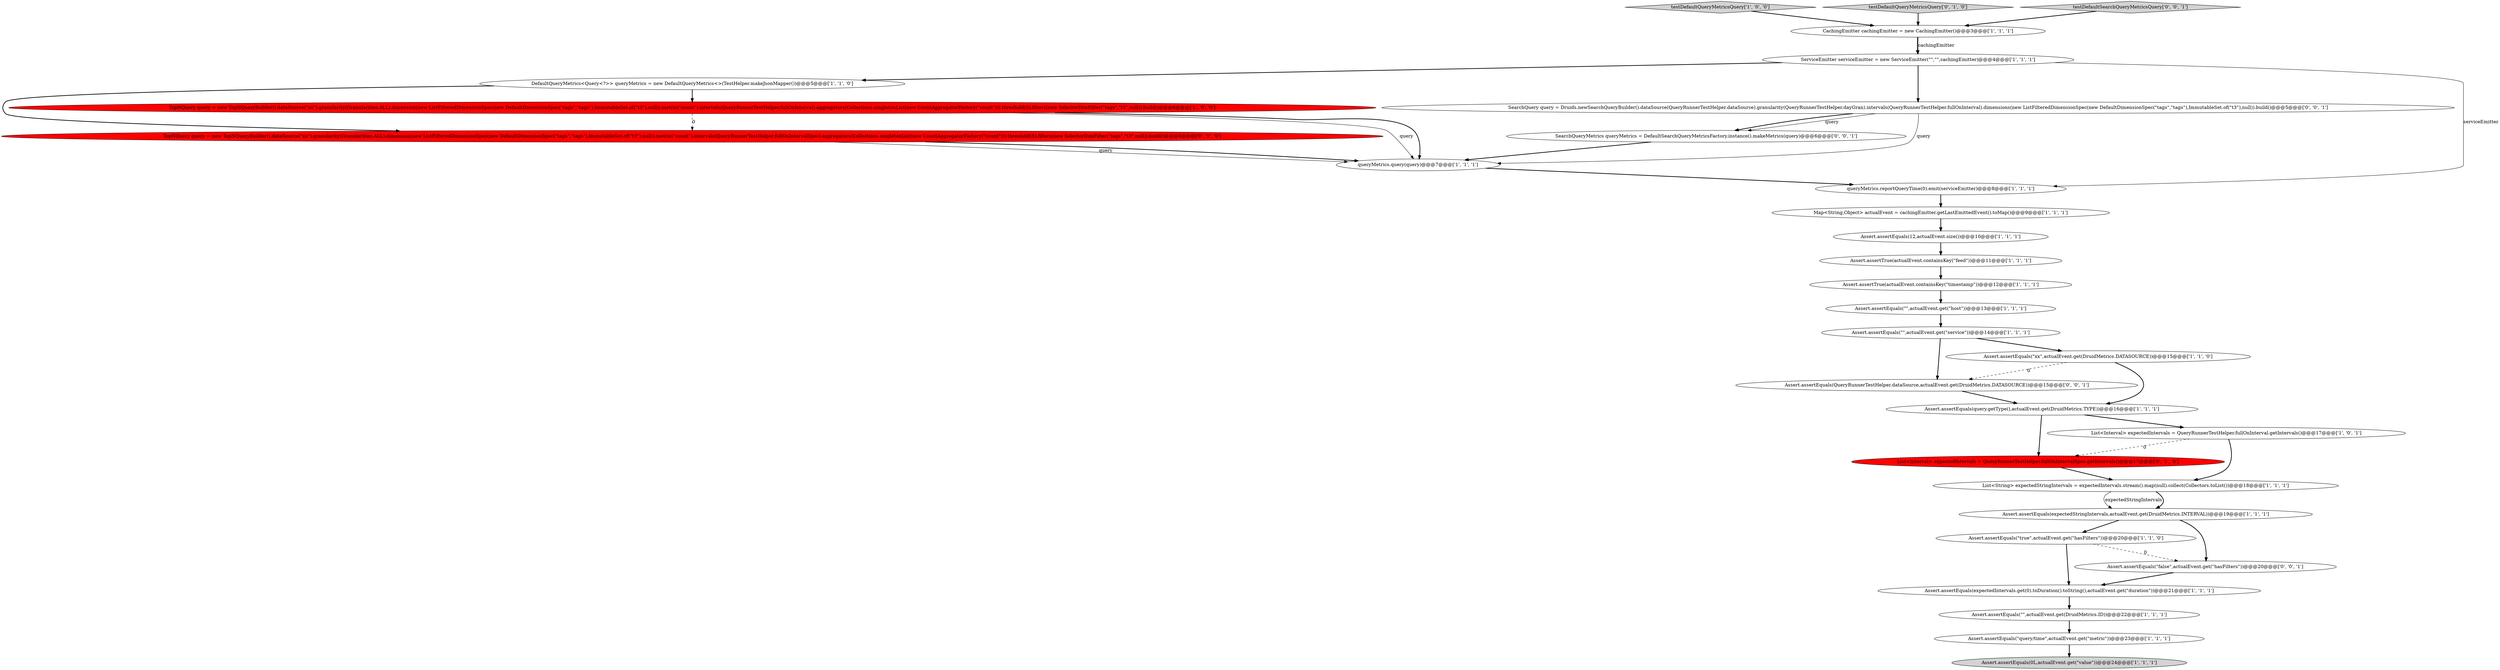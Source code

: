 digraph {
30 [style = filled, label = "Assert.assertEquals(QueryRunnerTestHelper.dataSource,actualEvent.get(DruidMetrics.DATASOURCE))@@@15@@@['0', '0', '1']", fillcolor = white, shape = ellipse image = "AAA0AAABBB3BBB"];
12 [style = filled, label = "Assert.assertEquals(\"xx\",actualEvent.get(DruidMetrics.DATASOURCE))@@@15@@@['1', '1', '0']", fillcolor = white, shape = ellipse image = "AAA0AAABBB1BBB"];
8 [style = filled, label = "CachingEmitter cachingEmitter = new CachingEmitter()@@@3@@@['1', '1', '1']", fillcolor = white, shape = ellipse image = "AAA0AAABBB1BBB"];
26 [style = filled, label = "SearchQueryMetrics queryMetrics = DefaultSearchQueryMetricsFactory.instance().makeMetrics(query)@@@6@@@['0', '0', '1']", fillcolor = white, shape = ellipse image = "AAA0AAABBB3BBB"];
3 [style = filled, label = "Assert.assertEquals(query.getType(),actualEvent.get(DruidMetrics.TYPE))@@@16@@@['1', '1', '1']", fillcolor = white, shape = ellipse image = "AAA0AAABBB1BBB"];
10 [style = filled, label = "DefaultQueryMetrics<Query<?>> queryMetrics = new DefaultQueryMetrics<>(TestHelper.makeJsonMapper())@@@5@@@['1', '1', '0']", fillcolor = white, shape = ellipse image = "AAA0AAABBB1BBB"];
15 [style = filled, label = "testDefaultQueryMetricsQuery['1', '0', '0']", fillcolor = lightgray, shape = diamond image = "AAA0AAABBB1BBB"];
28 [style = filled, label = "SearchQuery query = Druids.newSearchQueryBuilder().dataSource(QueryRunnerTestHelper.dataSource).granularity(QueryRunnerTestHelper.dayGran).intervals(QueryRunnerTestHelper.fullOnInterval).dimensions(new ListFilteredDimensionSpec(new DefaultDimensionSpec(\"tags\",\"tags\"),ImmutableSet.of(\"t3\"),null)).build()@@@5@@@['0', '0', '1']", fillcolor = white, shape = ellipse image = "AAA0AAABBB3BBB"];
14 [style = filled, label = "Assert.assertEquals(\"true\",actualEvent.get(\"hasFilters\"))@@@20@@@['1', '1', '0']", fillcolor = white, shape = ellipse image = "AAA0AAABBB1BBB"];
25 [style = filled, label = "testDefaultQueryMetricsQuery['0', '1', '0']", fillcolor = lightgray, shape = diamond image = "AAA0AAABBB2BBB"];
20 [style = filled, label = "Assert.assertTrue(actualEvent.containsKey(\"timestamp\"))@@@12@@@['1', '1', '1']", fillcolor = white, shape = ellipse image = "AAA0AAABBB1BBB"];
9 [style = filled, label = "Assert.assertEquals(expectedStringIntervals,actualEvent.get(DruidMetrics.INTERVAL))@@@19@@@['1', '1', '1']", fillcolor = white, shape = ellipse image = "AAA0AAABBB1BBB"];
29 [style = filled, label = "testDefaultSearchQueryMetricsQuery['0', '0', '1']", fillcolor = lightgray, shape = diamond image = "AAA0AAABBB3BBB"];
22 [style = filled, label = "ServiceEmitter serviceEmitter = new ServiceEmitter(\"\",\"\",cachingEmitter)@@@4@@@['1', '1', '1']", fillcolor = white, shape = ellipse image = "AAA0AAABBB1BBB"];
7 [style = filled, label = "Map<String,Object> actualEvent = cachingEmitter.getLastEmittedEvent().toMap()@@@9@@@['1', '1', '1']", fillcolor = white, shape = ellipse image = "AAA0AAABBB1BBB"];
23 [style = filled, label = "List<Interval> expectedIntervals = QueryRunnerTestHelper.fullOnIntervalSpec.getIntervals()@@@17@@@['0', '1', '0']", fillcolor = red, shape = ellipse image = "AAA1AAABBB2BBB"];
16 [style = filled, label = "Assert.assertEquals(\"\",actualEvent.get(\"host\"))@@@13@@@['1', '1', '1']", fillcolor = white, shape = ellipse image = "AAA0AAABBB1BBB"];
6 [style = filled, label = "Assert.assertEquals(expectedIntervals.get(0).toDuration().toString(),actualEvent.get(\"duration\"))@@@21@@@['1', '1', '1']", fillcolor = white, shape = ellipse image = "AAA0AAABBB1BBB"];
11 [style = filled, label = "queryMetrics.reportQueryTime(0).emit(serviceEmitter)@@@8@@@['1', '1', '1']", fillcolor = white, shape = ellipse image = "AAA0AAABBB1BBB"];
27 [style = filled, label = "Assert.assertEquals(\"false\",actualEvent.get(\"hasFilters\"))@@@20@@@['0', '0', '1']", fillcolor = white, shape = ellipse image = "AAA0AAABBB3BBB"];
0 [style = filled, label = "queryMetrics.query(query)@@@7@@@['1', '1', '1']", fillcolor = white, shape = ellipse image = "AAA0AAABBB1BBB"];
5 [style = filled, label = "Assert.assertEquals(\"\",actualEvent.get(DruidMetrics.ID))@@@22@@@['1', '1', '1']", fillcolor = white, shape = ellipse image = "AAA0AAABBB1BBB"];
1 [style = filled, label = "Assert.assertEquals(12,actualEvent.size())@@@10@@@['1', '1', '1']", fillcolor = white, shape = ellipse image = "AAA0AAABBB1BBB"];
24 [style = filled, label = "TopNQuery query = new TopNQueryBuilder().dataSource(\"xx\").granularity(Granularities.ALL).dimension(new ListFilteredDimensionSpec(new DefaultDimensionSpec(\"tags\",\"tags\"),ImmutableSet.of(\"t3\"),null)).metric(\"count\").intervals(QueryRunnerTestHelper.fullOnIntervalSpec).aggregators(Collections.singletonList(new CountAggregatorFactory(\"count\"))).threshold(5).filters(new SelectorDimFilter(\"tags\",\"t3\",null)).build()@@@6@@@['0', '1', '0']", fillcolor = red, shape = ellipse image = "AAA1AAABBB2BBB"];
21 [style = filled, label = "Assert.assertEquals(0L,actualEvent.get(\"value\"))@@@24@@@['1', '1', '1']", fillcolor = lightgray, shape = ellipse image = "AAA0AAABBB1BBB"];
2 [style = filled, label = "Assert.assertEquals(\"query/time\",actualEvent.get(\"metric\"))@@@23@@@['1', '1', '1']", fillcolor = white, shape = ellipse image = "AAA0AAABBB1BBB"];
4 [style = filled, label = "Assert.assertEquals(\"\",actualEvent.get(\"service\"))@@@14@@@['1', '1', '1']", fillcolor = white, shape = ellipse image = "AAA0AAABBB1BBB"];
17 [style = filled, label = "List<Interval> expectedIntervals = QueryRunnerTestHelper.fullOnInterval.getIntervals()@@@17@@@['1', '0', '1']", fillcolor = white, shape = ellipse image = "AAA0AAABBB1BBB"];
19 [style = filled, label = "Assert.assertTrue(actualEvent.containsKey(\"feed\"))@@@11@@@['1', '1', '1']", fillcolor = white, shape = ellipse image = "AAA0AAABBB1BBB"];
18 [style = filled, label = "List<String> expectedStringIntervals = expectedIntervals.stream().map(null).collect(Collectors.toList())@@@18@@@['1', '1', '1']", fillcolor = white, shape = ellipse image = "AAA0AAABBB1BBB"];
13 [style = filled, label = "TopNQuery query = new TopNQueryBuilder().dataSource(\"xx\").granularity(Granularities.ALL).dimension(new ListFilteredDimensionSpec(new DefaultDimensionSpec(\"tags\",\"tags\"),ImmutableSet.of(\"t3\"),null)).metric(\"count\").intervals(QueryRunnerTestHelper.fullOnInterval).aggregators(Collections.singletonList(new CountAggregatorFactory(\"count\"))).threshold(5).filters(new SelectorDimFilter(\"tags\",\"t3\",null)).build()@@@6@@@['1', '0', '0']", fillcolor = red, shape = ellipse image = "AAA1AAABBB1BBB"];
29->8 [style = bold, label=""];
18->9 [style = solid, label="expectedStringIntervals"];
7->1 [style = bold, label=""];
24->0 [style = solid, label="query"];
24->0 [style = bold, label=""];
10->24 [style = bold, label=""];
19->20 [style = bold, label=""];
0->11 [style = bold, label=""];
28->26 [style = bold, label=""];
22->28 [style = bold, label=""];
28->26 [style = solid, label="query"];
12->30 [style = dashed, label="0"];
14->27 [style = dashed, label="0"];
27->6 [style = bold, label=""];
8->22 [style = bold, label=""];
9->27 [style = bold, label=""];
6->5 [style = bold, label=""];
5->2 [style = bold, label=""];
3->23 [style = bold, label=""];
26->0 [style = bold, label=""];
13->24 [style = dashed, label="0"];
20->16 [style = bold, label=""];
4->30 [style = bold, label=""];
8->22 [style = solid, label="cachingEmitter"];
10->13 [style = bold, label=""];
30->3 [style = bold, label=""];
2->21 [style = bold, label=""];
17->18 [style = bold, label=""];
22->10 [style = bold, label=""];
18->9 [style = bold, label=""];
9->14 [style = bold, label=""];
4->12 [style = bold, label=""];
22->11 [style = solid, label="serviceEmitter"];
3->17 [style = bold, label=""];
13->0 [style = solid, label="query"];
25->8 [style = bold, label=""];
12->3 [style = bold, label=""];
17->23 [style = dashed, label="0"];
16->4 [style = bold, label=""];
1->19 [style = bold, label=""];
28->0 [style = solid, label="query"];
14->6 [style = bold, label=""];
15->8 [style = bold, label=""];
11->7 [style = bold, label=""];
23->18 [style = bold, label=""];
13->0 [style = bold, label=""];
}
